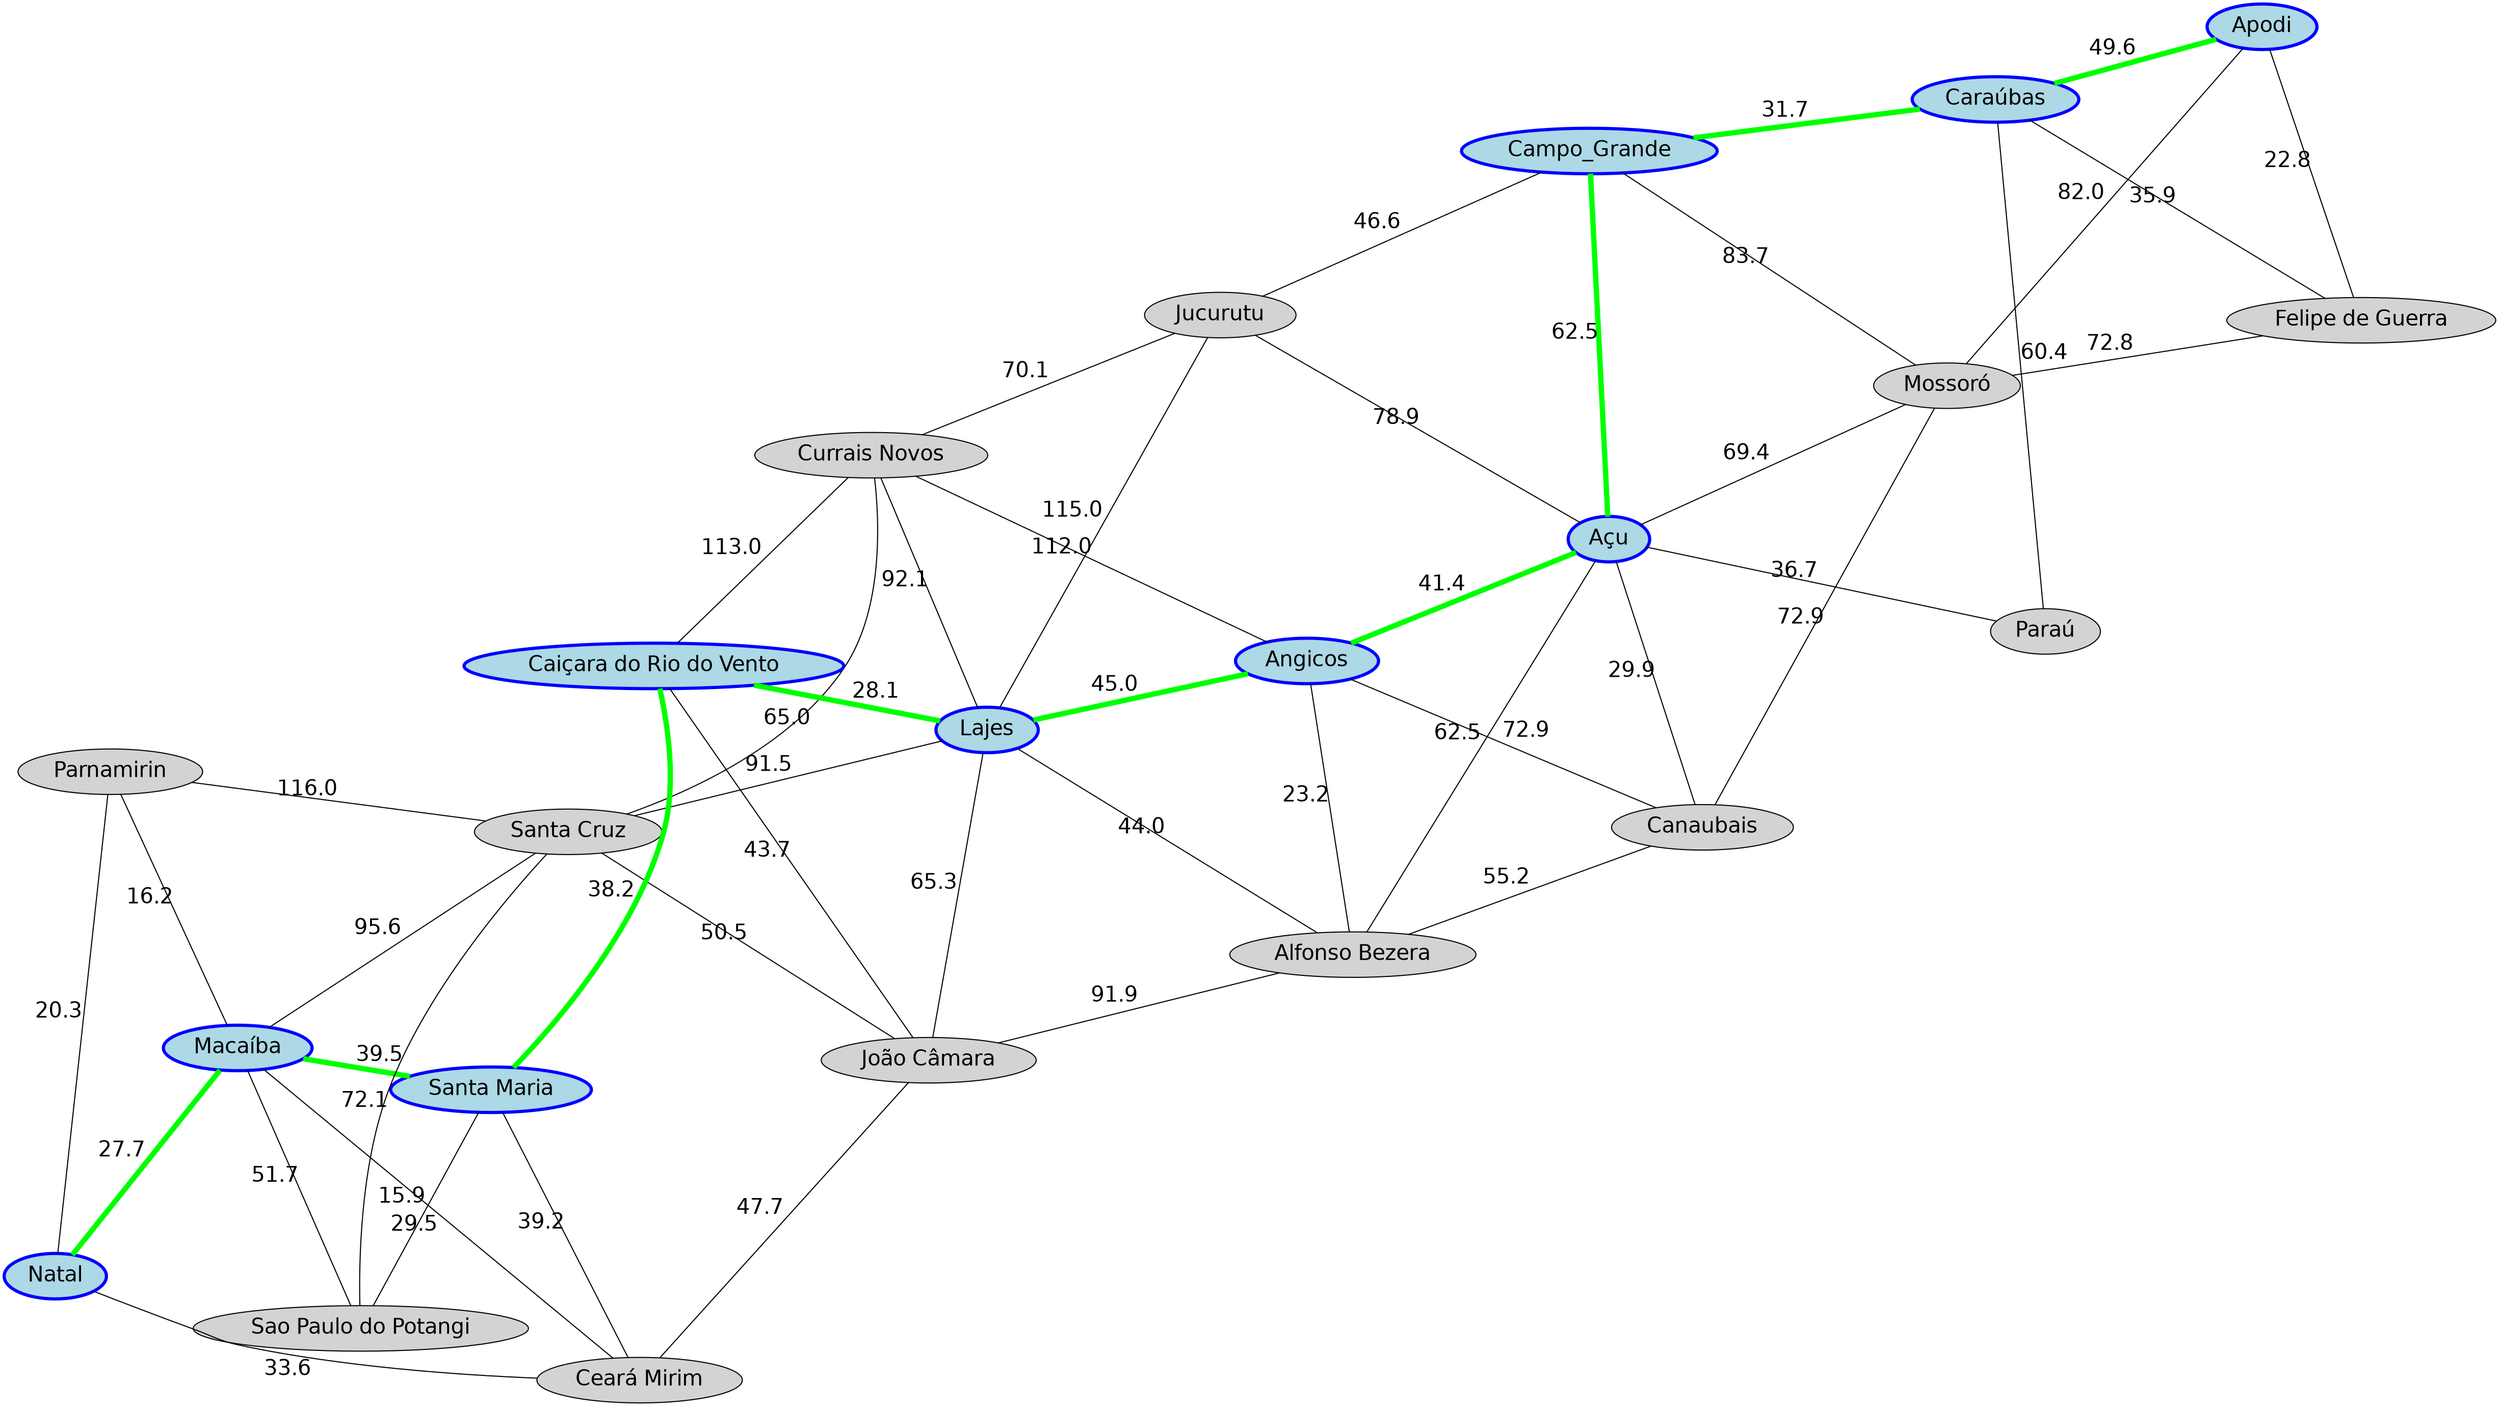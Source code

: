 graph G {

        graph [layout=neato, overlap=false, splines=true, fontname="Helvetica", fontsize=12];
        node [shape=ellipse, style=filled,  fontname="Helvetica", fontsize=20];
        edge [fontname="Helvetica", fontsize=20];

			"Açu" -- "Alfonso Bezera" [label=62.5,  weight=5]
			"Açu" -- "Angicos" [label=41.4,  color=green, penwidth=5.0, weight=15]
			"Açu" -- "Campo_Grande" [label=62.5,  color=green, penwidth=5.0, weight=15]
			"Açu" -- "Canaubais" [label=29.9,  weight=5]
			"Açu" -- "Jucurutu" [label=78.9,  weight=5]
			"Açu" -- "Mossoró" [label=69.4,  weight=5]
			"Açu" -- "Paraú" [label=36.7,  weight=5]
			"Alfonso Bezera" -- "Angicos" [label=23.2,  weight=5]
			"Alfonso Bezera" -- "Canaubais" [label=55.2,  weight=5]
			"Alfonso Bezera" -- "João Câmara" [label=91.9,  weight=5]
			"Alfonso Bezera" -- "Lajes" [label=44.0,  weight=5]
			"Angicos" -- "Canaubais" [label=72.9,  weight=5]
			"Angicos" -- "Currais Novos" [label=112.0,  weight=5]
			"Angicos" -- "Lajes" [label=45.0,  color=green, penwidth=5.0, weight=15]
			"Apodi" -- "Caraúbas" [label=49.6,  color=green, penwidth=5.0, weight=15]
			"Apodi" -- "Felipe de Guerra" [label=22.8,  weight=5]
			"Apodi" -- "Mossoró" [label=82.0,  weight=5]
			"Caiçara do Rio do Vento" -- "Currais Novos" [label=113.0,  weight=5]
			"Caiçara do Rio do Vento" -- "João Câmara" [label=43.7,  weight=5]
			"Caiçara do Rio do Vento" -- "Lajes" [label=28.1,  color=green, penwidth=5.0, weight=15]
			"Caiçara do Rio do Vento" -- "Santa Maria" [label=38.2,  color=green, penwidth=5.0, weight=15]
			"Campo_Grande" -- "Caraúbas" [label=31.7,  color=green, penwidth=5.0, weight=15]
			"Campo_Grande" -- "Jucurutu" [label=46.6,  weight=5]
			"Campo_Grande" -- "Mossoró" [label=83.7,  weight=5]
			"Canaubais" -- "Mossoró" [label=72.9,  weight=5]
			"Caraúbas" -- "Felipe de Guerra" [label=35.9,  weight=5]
			"Caraúbas" -- "Paraú" [label=60.4,  weight=5]
			"Ceará Mirim" -- "João Câmara" [label=47.7,  weight=5]
			"Ceará Mirim" -- "Macaíba" [label=29.5,  weight=5]
			"Ceará Mirim" -- "Natal" [label=33.6,  weight=5]
			"Ceará Mirim" -- "Santa Maria" [label=39.2,  weight=5]
			"Currais Novos" -- "Jucurutu" [label=70.1,  weight=5]
			"Currais Novos" -- "Lajes" [label=92.1,  weight=5]
			"Currais Novos" -- "Santa Cruz" [label=65.0,  weight=5]
			"Felipe de Guerra" -- "Mossoró" [label=72.8,  weight=5]
			"João Câmara" -- "Lajes" [label=65.3,  weight=5]
			"João Câmara" -- "Santa Cruz" [label=50.5,  weight=5]
			"Jucurutu" -- "Lajes" [label=115.0,  weight=5]
			"Lajes" -- "Santa Cruz" [label=91.5,  weight=5]
			"Macaíba" -- "Natal" [label=27.7,  color=green, penwidth=5.0, weight=15]
			"Macaíba" -- "Parnamirin" [label=16.2,  weight=5]
			"Macaíba" -- "Santa Cruz" [label=95.6,  weight=5]
			"Macaíba" -- "Santa Maria" [label=39.5,  color=green, penwidth=5.0, weight=15]
			"Macaíba" -- "Sao Paulo do Potangi" [label=51.7,  weight=5]
			"Natal" -- "Parnamirin" [label=20.3,  weight=5]
			"Parnamirin" -- "Santa Cruz" [label=116.0,  weight=5]
			"Santa Cruz" -- "Sao Paulo do Potangi" [label=72.1,  weight=5]
			"Santa Maria" -- "Sao Paulo do Potangi" [label=15.9,  weight=5]

			"Natal", "Macaíba", "Santa Maria", "Caiçara do Rio do Vento", "Lajes", "Angicos", "Açu", "Campo_Grande", "Caraúbas", "Apodi" [color=blue, fillcolor=lightblue, penwidth=3.0]
}